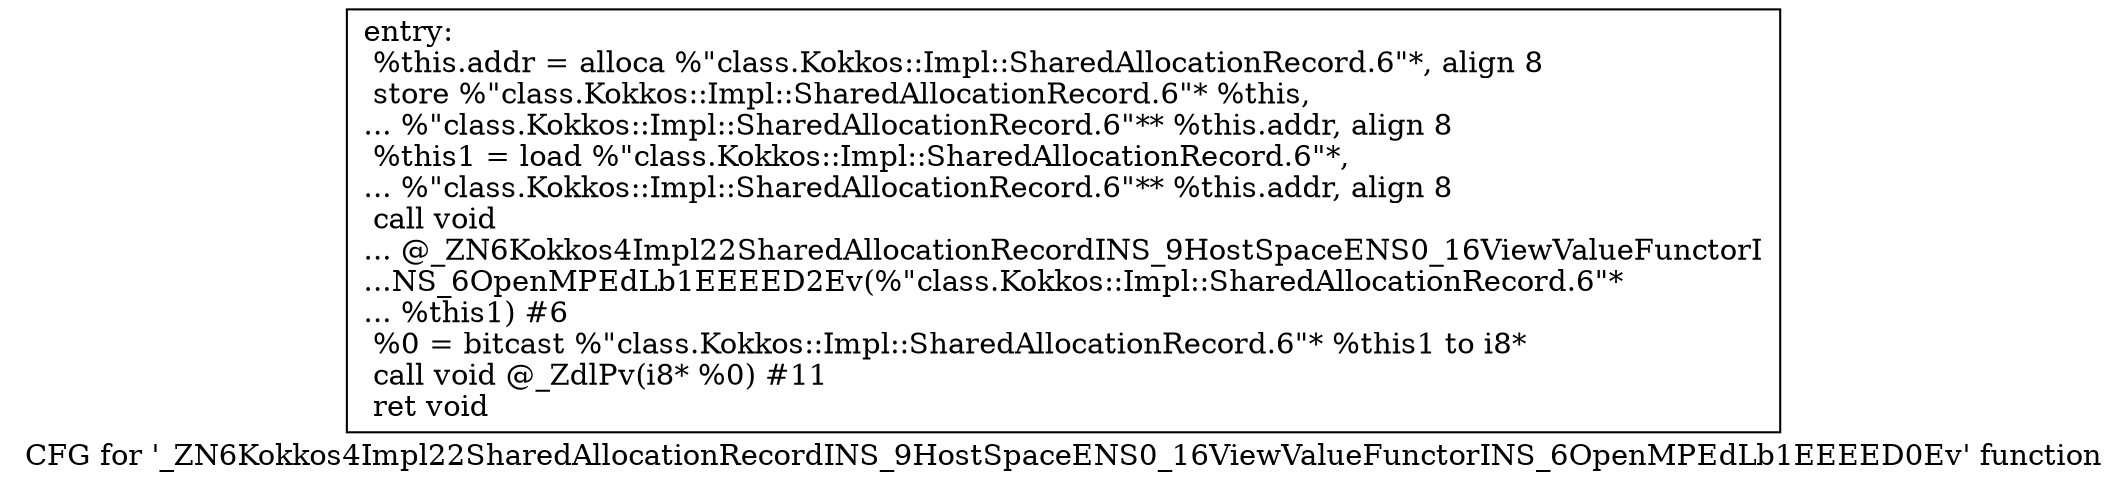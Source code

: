digraph "CFG for '_ZN6Kokkos4Impl22SharedAllocationRecordINS_9HostSpaceENS0_16ViewValueFunctorINS_6OpenMPEdLb1EEEED0Ev' function" {
	label="CFG for '_ZN6Kokkos4Impl22SharedAllocationRecordINS_9HostSpaceENS0_16ViewValueFunctorINS_6OpenMPEdLb1EEEED0Ev' function";

	Node0x5e6e520 [shape=record,label="{entry:\l  %this.addr = alloca %\"class.Kokkos::Impl::SharedAllocationRecord.6\"*, align 8\l  store %\"class.Kokkos::Impl::SharedAllocationRecord.6\"* %this,\l... %\"class.Kokkos::Impl::SharedAllocationRecord.6\"** %this.addr, align 8\l  %this1 = load %\"class.Kokkos::Impl::SharedAllocationRecord.6\"*,\l... %\"class.Kokkos::Impl::SharedAllocationRecord.6\"** %this.addr, align 8\l  call void\l... @_ZN6Kokkos4Impl22SharedAllocationRecordINS_9HostSpaceENS0_16ViewValueFunctorI\l...NS_6OpenMPEdLb1EEEED2Ev(%\"class.Kokkos::Impl::SharedAllocationRecord.6\"*\l... %this1) #6\l  %0 = bitcast %\"class.Kokkos::Impl::SharedAllocationRecord.6\"* %this1 to i8*\l  call void @_ZdlPv(i8* %0) #11\l  ret void\l}"];
}
